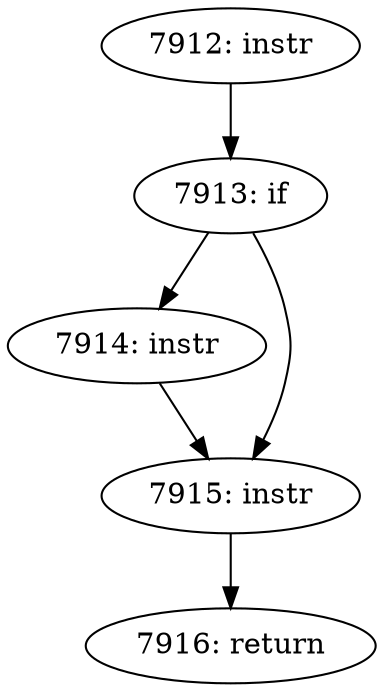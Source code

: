 digraph CFG_tcp_new_space {
7912 [label="7912: instr"]
	7912 -> 7913
7913 [label="7913: if"]
	7913 -> 7914
	7913 -> 7915
7914 [label="7914: instr"]
	7914 -> 7915
7915 [label="7915: instr"]
	7915 -> 7916
7916 [label="7916: return"]
	
}
